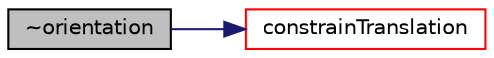 digraph "~orientation"
{
  bgcolor="transparent";
  edge [fontname="Helvetica",fontsize="10",labelfontname="Helvetica",labelfontsize="10"];
  node [fontname="Helvetica",fontsize="10",shape=record];
  rankdir="LR";
  Node1 [label="~orientation",height=0.2,width=0.4,color="black", fillcolor="grey75", style="filled", fontcolor="black"];
  Node1 -> Node2 [color="midnightblue",fontsize="10",style="solid",fontname="Helvetica"];
  Node2 [label="constrainTranslation",height=0.2,width=0.4,color="red",URL="$a01754.html#aa22b8c9b9329b5048112f873d1ea0f6d",tooltip="Apply and accumulate translational constraints. "];
}
